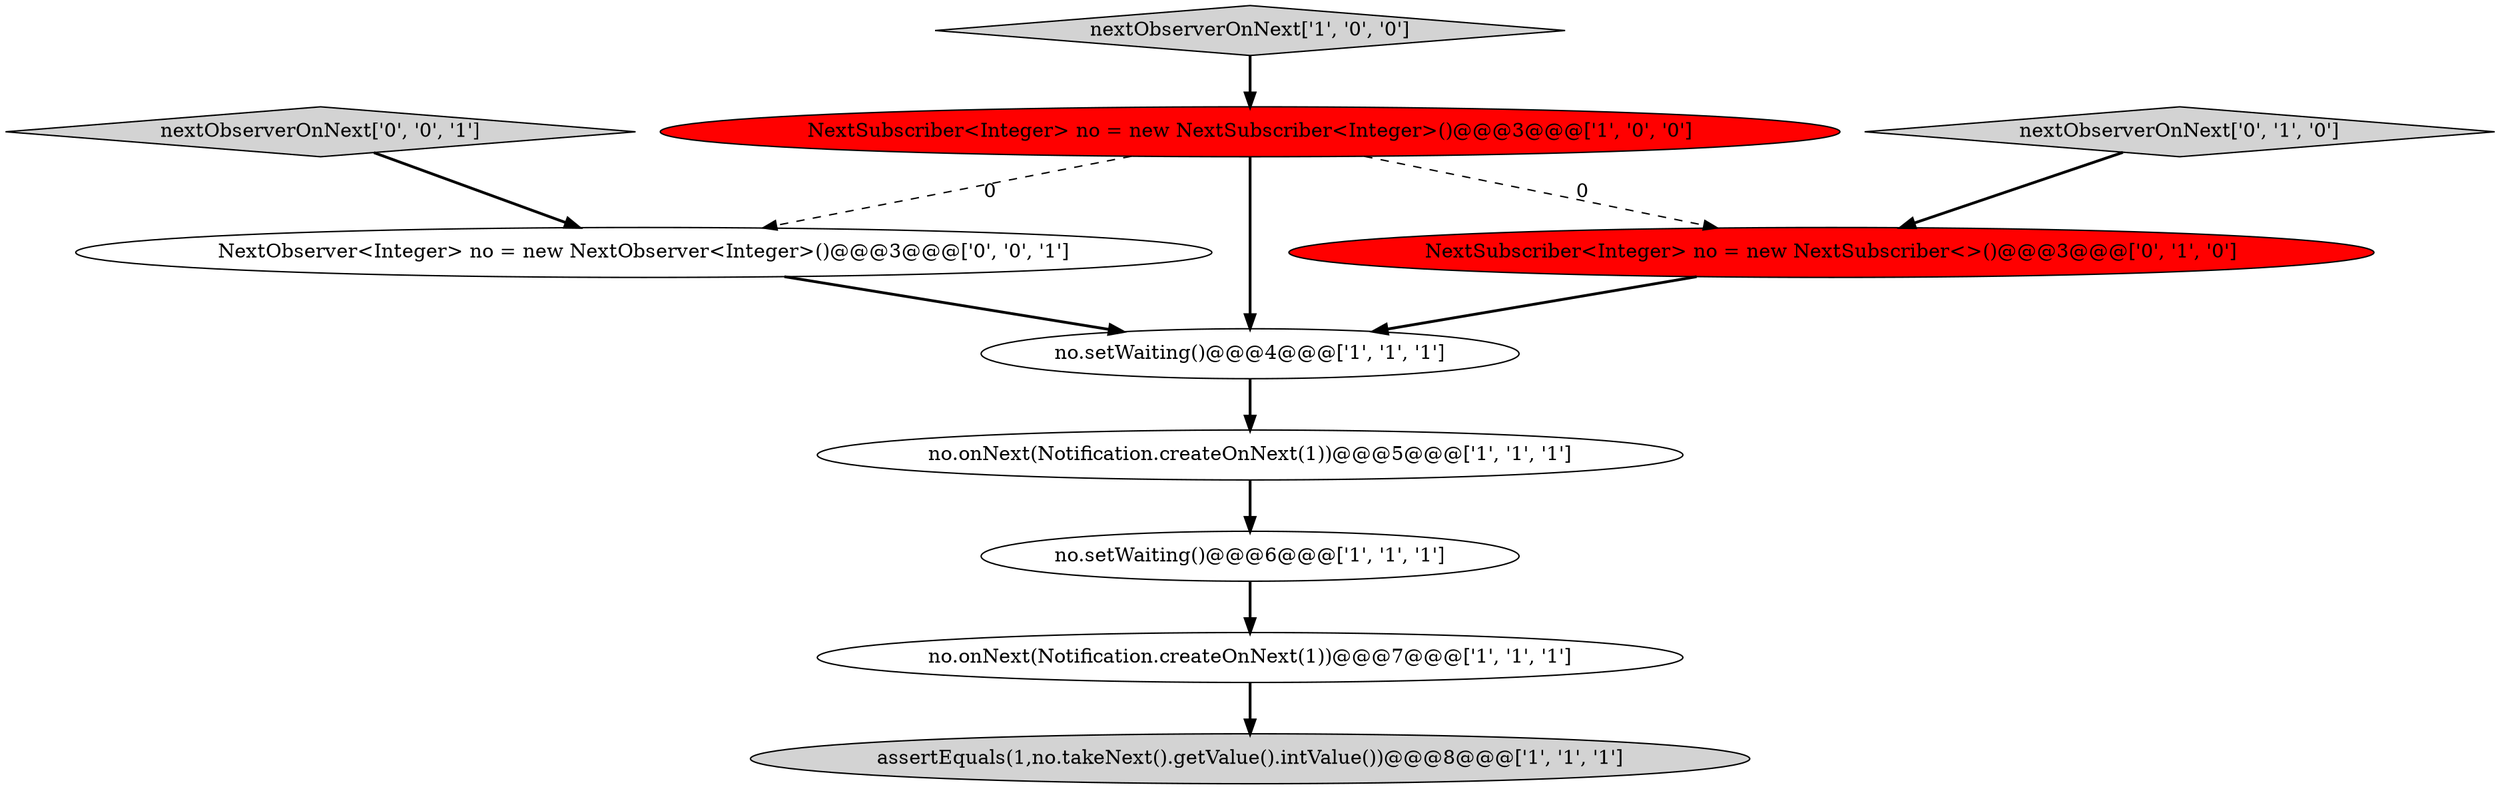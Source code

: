 digraph {
8 [style = filled, label = "NextSubscriber<Integer> no = new NextSubscriber<>()@@@3@@@['0', '1', '0']", fillcolor = red, shape = ellipse image = "AAA1AAABBB2BBB"];
0 [style = filled, label = "no.onNext(Notification.createOnNext(1))@@@5@@@['1', '1', '1']", fillcolor = white, shape = ellipse image = "AAA0AAABBB1BBB"];
2 [style = filled, label = "no.onNext(Notification.createOnNext(1))@@@7@@@['1', '1', '1']", fillcolor = white, shape = ellipse image = "AAA0AAABBB1BBB"];
7 [style = filled, label = "nextObserverOnNext['0', '1', '0']", fillcolor = lightgray, shape = diamond image = "AAA0AAABBB2BBB"];
3 [style = filled, label = "no.setWaiting()@@@6@@@['1', '1', '1']", fillcolor = white, shape = ellipse image = "AAA0AAABBB1BBB"];
9 [style = filled, label = "nextObserverOnNext['0', '0', '1']", fillcolor = lightgray, shape = diamond image = "AAA0AAABBB3BBB"];
6 [style = filled, label = "nextObserverOnNext['1', '0', '0']", fillcolor = lightgray, shape = diamond image = "AAA0AAABBB1BBB"];
10 [style = filled, label = "NextObserver<Integer> no = new NextObserver<Integer>()@@@3@@@['0', '0', '1']", fillcolor = white, shape = ellipse image = "AAA0AAABBB3BBB"];
5 [style = filled, label = "NextSubscriber<Integer> no = new NextSubscriber<Integer>()@@@3@@@['1', '0', '0']", fillcolor = red, shape = ellipse image = "AAA1AAABBB1BBB"];
1 [style = filled, label = "assertEquals(1,no.takeNext().getValue().intValue())@@@8@@@['1', '1', '1']", fillcolor = lightgray, shape = ellipse image = "AAA0AAABBB1BBB"];
4 [style = filled, label = "no.setWaiting()@@@4@@@['1', '1', '1']", fillcolor = white, shape = ellipse image = "AAA0AAABBB1BBB"];
0->3 [style = bold, label=""];
5->8 [style = dashed, label="0"];
6->5 [style = bold, label=""];
8->4 [style = bold, label=""];
9->10 [style = bold, label=""];
3->2 [style = bold, label=""];
5->10 [style = dashed, label="0"];
7->8 [style = bold, label=""];
2->1 [style = bold, label=""];
5->4 [style = bold, label=""];
4->0 [style = bold, label=""];
10->4 [style = bold, label=""];
}
